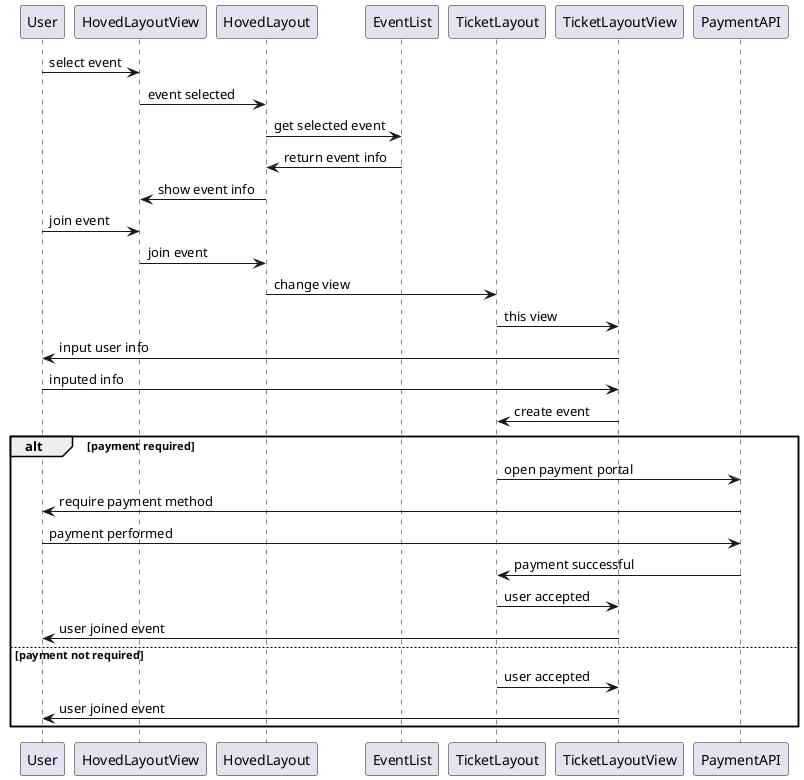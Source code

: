 @startuml
User -> HovedLayoutView: select event
HovedLayoutView -> HovedLayout: event selected
HovedLayout -> EventList: get selected event
EventList -> HovedLayout: return event info
HovedLayout -> HovedLayoutView: show event info
User -> HovedLayoutView: join event
HovedLayoutView -> HovedLayout: join event
HovedLayout -> TicketLayout: change view
TicketLayout -> TicketLayoutView: this view
TicketLayoutView -> User: input user info
User -> TicketLayoutView: inputed info
TicketLayoutView -> TicketLayout: create event
alt payment required
TicketLayout -> PaymentAPI: open payment portal
PaymentAPI -> User: require payment method
User -> PaymentAPI: payment performed
PaymentAPI -> TicketLayout: payment successful
TicketLayout -> TicketLayoutView: user accepted
TicketLayoutView -> User: user joined event
else payment not required
TicketLayout -> TicketLayoutView: user accepted
TicketLayoutView -> User: user joined event

end
@enduml